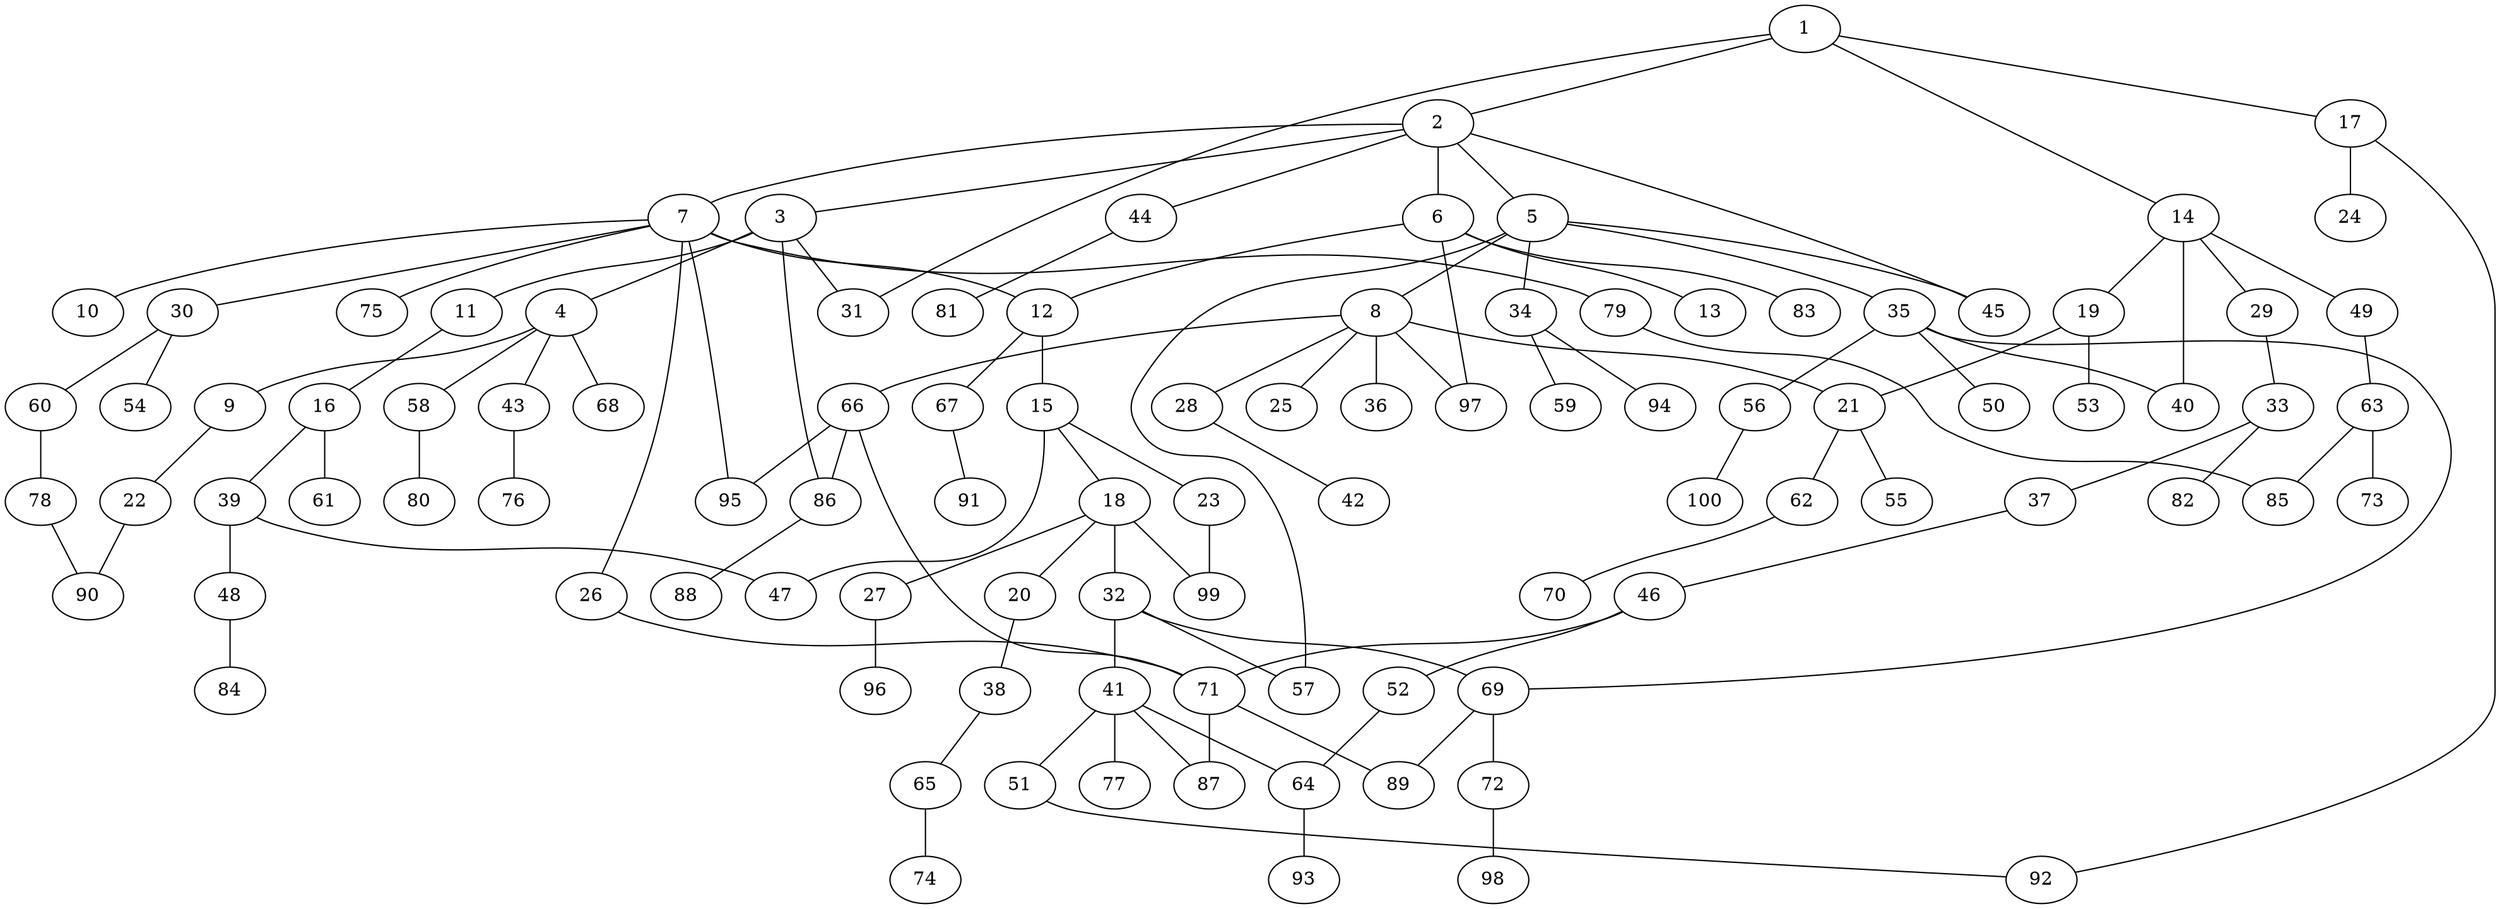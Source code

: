 graph graphname {1--2
1--14
1--17
1--31
2--3
2--5
2--6
2--7
2--44
2--45
3--4
3--11
3--31
3--86
4--9
4--43
4--58
4--68
5--8
5--34
5--35
5--45
5--57
6--12
6--13
6--83
6--97
7--10
7--12
7--26
7--30
7--75
7--79
7--95
8--21
8--25
8--28
8--36
8--66
8--97
9--22
11--16
12--15
12--67
14--19
14--29
14--40
14--49
15--18
15--23
15--47
16--39
16--61
17--24
17--92
18--20
18--27
18--32
18--99
19--21
19--53
20--38
21--55
21--62
22--90
23--99
26--71
27--96
28--42
29--33
30--54
30--60
32--41
32--57
32--69
33--37
33--82
34--59
34--94
35--40
35--50
35--56
35--69
37--46
38--65
39--47
39--48
41--51
41--64
41--77
41--87
43--76
44--81
46--52
46--71
48--84
49--63
51--92
52--64
56--100
58--80
60--78
62--70
63--73
63--85
64--93
65--74
66--71
66--86
66--95
67--91
69--72
69--89
71--87
71--89
72--98
78--90
79--85
86--88
}